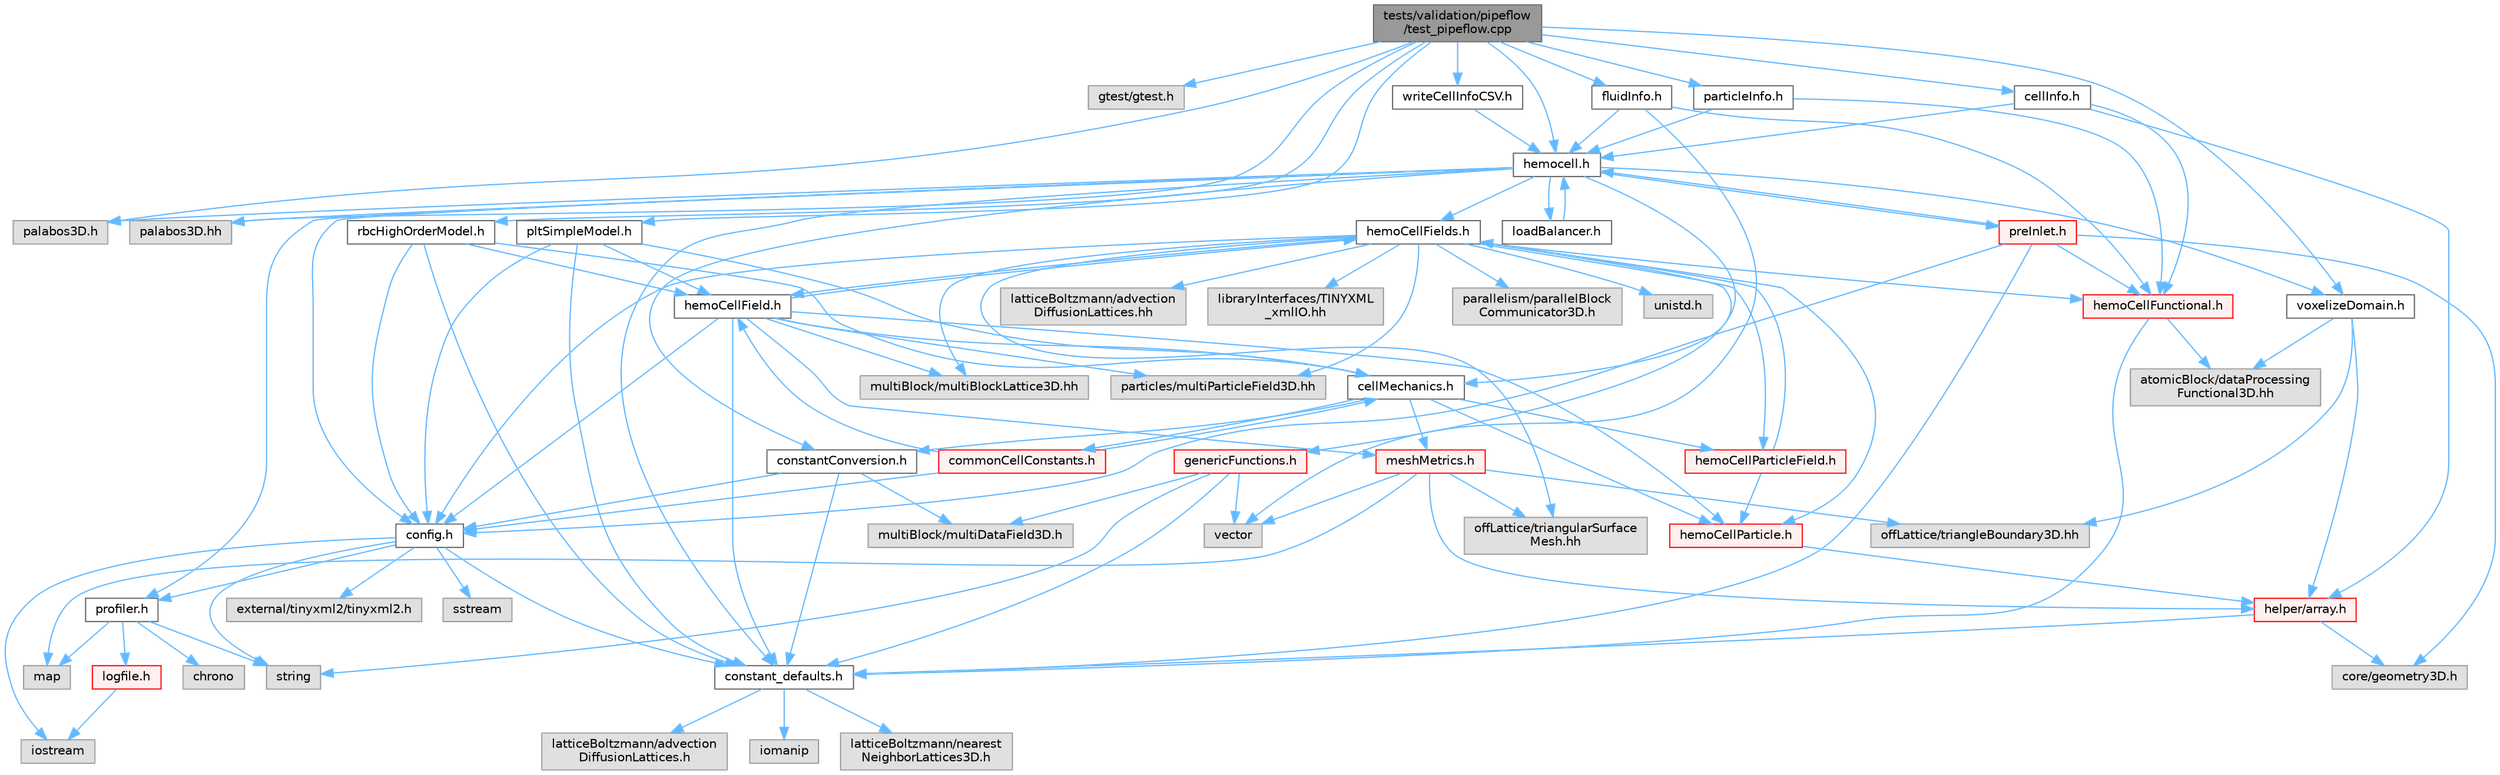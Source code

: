 digraph "tests/validation/pipeflow/test_pipeflow.cpp"
{
 // LATEX_PDF_SIZE
  bgcolor="transparent";
  edge [fontname=Helvetica,fontsize=10,labelfontname=Helvetica,labelfontsize=10];
  node [fontname=Helvetica,fontsize=10,shape=box,height=0.2,width=0.4];
  Node1 [id="Node000001",label="tests/validation/pipeflow\l/test_pipeflow.cpp",height=0.2,width=0.4,color="gray40", fillcolor="grey60", style="filled", fontcolor="black",tooltip=" "];
  Node1 -> Node2 [id="edge1_Node000001_Node000002",color="steelblue1",style="solid",tooltip=" "];
  Node2 [id="Node000002",label="gtest/gtest.h",height=0.2,width=0.4,color="grey60", fillcolor="#E0E0E0", style="filled",tooltip=" "];
  Node1 -> Node3 [id="edge2_Node000001_Node000003",color="steelblue1",style="solid",tooltip=" "];
  Node3 [id="Node000003",label="hemocell.h",height=0.2,width=0.4,color="grey40", fillcolor="white", style="filled",URL="$hemocell_8h.html",tooltip=" "];
  Node3 -> Node4 [id="edge3_Node000003_Node000004",color="steelblue1",style="solid",tooltip=" "];
  Node4 [id="Node000004",label="constant_defaults.h",height=0.2,width=0.4,color="grey40", fillcolor="white", style="filled",URL="$constant__defaults_8h.html",tooltip=" "];
  Node4 -> Node5 [id="edge4_Node000004_Node000005",color="steelblue1",style="solid",tooltip=" "];
  Node5 [id="Node000005",label="iomanip",height=0.2,width=0.4,color="grey60", fillcolor="#E0E0E0", style="filled",tooltip=" "];
  Node4 -> Node6 [id="edge5_Node000004_Node000006",color="steelblue1",style="solid",tooltip=" "];
  Node6 [id="Node000006",label="latticeBoltzmann/nearest\lNeighborLattices3D.h",height=0.2,width=0.4,color="grey60", fillcolor="#E0E0E0", style="filled",tooltip=" "];
  Node4 -> Node7 [id="edge6_Node000004_Node000007",color="steelblue1",style="solid",tooltip=" "];
  Node7 [id="Node000007",label="latticeBoltzmann/advection\lDiffusionLattices.h",height=0.2,width=0.4,color="grey60", fillcolor="#E0E0E0", style="filled",tooltip=" "];
  Node3 -> Node8 [id="edge7_Node000003_Node000008",color="steelblue1",style="solid",tooltip=" "];
  Node8 [id="Node000008",label="config.h",height=0.2,width=0.4,color="grey40", fillcolor="white", style="filled",URL="$config_8h.html",tooltip=" "];
  Node8 -> Node9 [id="edge8_Node000008_Node000009",color="steelblue1",style="solid",tooltip=" "];
  Node9 [id="Node000009",label="profiler.h",height=0.2,width=0.4,color="grey40", fillcolor="white", style="filled",URL="$profiler_8h.html",tooltip=" "];
  Node9 -> Node10 [id="edge9_Node000009_Node000010",color="steelblue1",style="solid",tooltip=" "];
  Node10 [id="Node000010",label="chrono",height=0.2,width=0.4,color="grey60", fillcolor="#E0E0E0", style="filled",tooltip=" "];
  Node9 -> Node11 [id="edge10_Node000009_Node000011",color="steelblue1",style="solid",tooltip=" "];
  Node11 [id="Node000011",label="string",height=0.2,width=0.4,color="grey60", fillcolor="#E0E0E0", style="filled",tooltip=" "];
  Node9 -> Node12 [id="edge11_Node000009_Node000012",color="steelblue1",style="solid",tooltip=" "];
  Node12 [id="Node000012",label="map",height=0.2,width=0.4,color="grey60", fillcolor="#E0E0E0", style="filled",tooltip=" "];
  Node9 -> Node13 [id="edge12_Node000009_Node000013",color="steelblue1",style="solid",tooltip=" "];
  Node13 [id="Node000013",label="logfile.h",height=0.2,width=0.4,color="red", fillcolor="#FFF0F0", style="filled",URL="$logfile_8h.html",tooltip=" "];
  Node13 -> Node15 [id="edge13_Node000013_Node000015",color="steelblue1",style="solid",tooltip=" "];
  Node15 [id="Node000015",label="iostream",height=0.2,width=0.4,color="grey60", fillcolor="#E0E0E0", style="filled",tooltip=" "];
  Node8 -> Node16 [id="edge14_Node000008_Node000016",color="steelblue1",style="solid",tooltip=" "];
  Node16 [id="Node000016",label="external/tinyxml2/tinyxml2.h",height=0.2,width=0.4,color="grey60", fillcolor="#E0E0E0", style="filled",tooltip=" "];
  Node8 -> Node4 [id="edge15_Node000008_Node000004",color="steelblue1",style="solid",tooltip=" "];
  Node8 -> Node11 [id="edge16_Node000008_Node000011",color="steelblue1",style="solid",tooltip=" "];
  Node8 -> Node15 [id="edge17_Node000008_Node000015",color="steelblue1",style="solid",tooltip=" "];
  Node8 -> Node17 [id="edge18_Node000008_Node000017",color="steelblue1",style="solid",tooltip=" "];
  Node17 [id="Node000017",label="sstream",height=0.2,width=0.4,color="grey60", fillcolor="#E0E0E0", style="filled",tooltip=" "];
  Node3 -> Node18 [id="edge19_Node000003_Node000018",color="steelblue1",style="solid",tooltip=" "];
  Node18 [id="Node000018",label="hemoCellFields.h",height=0.2,width=0.4,color="grey40", fillcolor="white", style="filled",URL="$hemoCellFields_8h.html",tooltip=" "];
  Node18 -> Node19 [id="edge20_Node000018_Node000019",color="steelblue1",style="solid",tooltip=" "];
  Node19 [id="Node000019",label="hemoCellParticleField.h",height=0.2,width=0.4,color="red", fillcolor="#FFF0F0", style="filled",URL="$hemoCellParticleField_8h.html",tooltip=" "];
  Node19 -> Node18 [id="edge21_Node000019_Node000018",color="steelblue1",style="solid",tooltip=" "];
  Node19 -> Node22 [id="edge22_Node000019_Node000022",color="steelblue1",style="solid",tooltip=" "];
  Node22 [id="Node000022",label="hemoCellParticle.h",height=0.2,width=0.4,color="red", fillcolor="#FFF0F0", style="filled",URL="$hemoCellParticle_8h.html",tooltip=" "];
  Node22 -> Node23 [id="edge23_Node000022_Node000023",color="steelblue1",style="solid",tooltip=" "];
  Node23 [id="Node000023",label="helper/array.h",height=0.2,width=0.4,color="red", fillcolor="#FFF0F0", style="filled",URL="$array_8h.html",tooltip=" "];
  Node23 -> Node4 [id="edge24_Node000023_Node000004",color="steelblue1",style="solid",tooltip=" "];
  Node23 -> Node27 [id="edge25_Node000023_Node000027",color="steelblue1",style="solid",tooltip=" "];
  Node27 [id="Node000027",label="core/geometry3D.h",height=0.2,width=0.4,color="grey60", fillcolor="#E0E0E0", style="filled",tooltip=" "];
  Node18 -> Node31 [id="edge26_Node000018_Node000031",color="steelblue1",style="solid",tooltip=" "];
  Node31 [id="Node000031",label="genericFunctions.h",height=0.2,width=0.4,color="red", fillcolor="#FFF0F0", style="filled",URL="$genericFunctions_8h.html",tooltip=" "];
  Node31 -> Node33 [id="edge27_Node000031_Node000033",color="steelblue1",style="solid",tooltip=" "];
  Node33 [id="Node000033",label="vector",height=0.2,width=0.4,color="grey60", fillcolor="#E0E0E0", style="filled",tooltip=" "];
  Node31 -> Node11 [id="edge28_Node000031_Node000011",color="steelblue1",style="solid",tooltip=" "];
  Node31 -> Node37 [id="edge29_Node000031_Node000037",color="steelblue1",style="solid",tooltip=" "];
  Node37 [id="Node000037",label="multiBlock/multiDataField3D.h",height=0.2,width=0.4,color="grey60", fillcolor="#E0E0E0", style="filled",tooltip=" "];
  Node31 -> Node4 [id="edge30_Node000031_Node000004",color="steelblue1",style="solid",tooltip=" "];
  Node18 -> Node38 [id="edge31_Node000018_Node000038",color="steelblue1",style="solid",tooltip=" "];
  Node38 [id="Node000038",label="hemoCellFunctional.h",height=0.2,width=0.4,color="red", fillcolor="#FFF0F0", style="filled",URL="$hemoCellFunctional_8h.html",tooltip=" "];
  Node38 -> Node4 [id="edge32_Node000038_Node000004",color="steelblue1",style="solid",tooltip=" "];
  Node38 -> Node40 [id="edge33_Node000038_Node000040",color="steelblue1",style="solid",tooltip=" "];
  Node40 [id="Node000040",label="atomicBlock/dataProcessing\lFunctional3D.hh",height=0.2,width=0.4,color="grey60", fillcolor="#E0E0E0", style="filled",tooltip=" "];
  Node18 -> Node43 [id="edge34_Node000018_Node000043",color="steelblue1",style="solid",tooltip=" "];
  Node43 [id="Node000043",label="hemoCellField.h",height=0.2,width=0.4,color="grey40", fillcolor="white", style="filled",URL="$hemoCellField_8h.html",tooltip=" "];
  Node43 -> Node8 [id="edge35_Node000043_Node000008",color="steelblue1",style="solid",tooltip=" "];
  Node43 -> Node4 [id="edge36_Node000043_Node000004",color="steelblue1",style="solid",tooltip=" "];
  Node43 -> Node44 [id="edge37_Node000043_Node000044",color="steelblue1",style="solid",tooltip=" "];
  Node44 [id="Node000044",label="cellMechanics.h",height=0.2,width=0.4,color="grey40", fillcolor="white", style="filled",URL="$cellMechanics_8h.html",tooltip=" "];
  Node44 -> Node19 [id="edge38_Node000044_Node000019",color="steelblue1",style="solid",tooltip=" "];
  Node44 -> Node22 [id="edge39_Node000044_Node000022",color="steelblue1",style="solid",tooltip=" "];
  Node44 -> Node45 [id="edge40_Node000044_Node000045",color="steelblue1",style="solid",tooltip=" "];
  Node45 [id="Node000045",label="commonCellConstants.h",height=0.2,width=0.4,color="red", fillcolor="#FFF0F0", style="filled",URL="$commonCellConstants_8h.html",tooltip=" "];
  Node45 -> Node44 [id="edge41_Node000045_Node000044",color="steelblue1",style="solid",tooltip=" "];
  Node45 -> Node8 [id="edge42_Node000045_Node000008",color="steelblue1",style="solid",tooltip=" "];
  Node45 -> Node43 [id="edge43_Node000045_Node000043",color="steelblue1",style="solid",tooltip=" "];
  Node44 -> Node47 [id="edge44_Node000044_Node000047",color="steelblue1",style="solid",tooltip=" "];
  Node47 [id="Node000047",label="meshMetrics.h",height=0.2,width=0.4,color="red", fillcolor="#FFF0F0", style="filled",URL="$meshMetrics_8h.html",tooltip=" "];
  Node47 -> Node12 [id="edge45_Node000047_Node000012",color="steelblue1",style="solid",tooltip=" "];
  Node47 -> Node33 [id="edge46_Node000047_Node000033",color="steelblue1",style="solid",tooltip=" "];
  Node47 -> Node48 [id="edge47_Node000047_Node000048",color="steelblue1",style="solid",tooltip=" "];
  Node48 [id="Node000048",label="offLattice/triangularSurface\lMesh.hh",height=0.2,width=0.4,color="grey60", fillcolor="#E0E0E0", style="filled",tooltip=" "];
  Node47 -> Node49 [id="edge48_Node000047_Node000049",color="steelblue1",style="solid",tooltip=" "];
  Node49 [id="Node000049",label="offLattice/triangleBoundary3D.hh",height=0.2,width=0.4,color="grey60", fillcolor="#E0E0E0", style="filled",tooltip=" "];
  Node47 -> Node23 [id="edge49_Node000047_Node000023",color="steelblue1",style="solid",tooltip=" "];
  Node44 -> Node51 [id="edge50_Node000044_Node000051",color="steelblue1",style="solid",tooltip=" "];
  Node51 [id="Node000051",label="constantConversion.h",height=0.2,width=0.4,color="grey40", fillcolor="white", style="filled",URL="$constantConversion_8h.html",tooltip=" "];
  Node51 -> Node8 [id="edge51_Node000051_Node000008",color="steelblue1",style="solid",tooltip=" "];
  Node51 -> Node4 [id="edge52_Node000051_Node000004",color="steelblue1",style="solid",tooltip=" "];
  Node51 -> Node37 [id="edge53_Node000051_Node000037",color="steelblue1",style="solid",tooltip=" "];
  Node43 -> Node47 [id="edge54_Node000043_Node000047",color="steelblue1",style="solid",tooltip=" "];
  Node43 -> Node18 [id="edge55_Node000043_Node000018",color="steelblue1",style="solid",tooltip=" "];
  Node43 -> Node22 [id="edge56_Node000043_Node000022",color="steelblue1",style="solid",tooltip=" "];
  Node43 -> Node52 [id="edge57_Node000043_Node000052",color="steelblue1",style="solid",tooltip=" "];
  Node52 [id="Node000052",label="multiBlock/multiBlockLattice3D.hh",height=0.2,width=0.4,color="grey60", fillcolor="#E0E0E0", style="filled",tooltip=" "];
  Node43 -> Node53 [id="edge58_Node000043_Node000053",color="steelblue1",style="solid",tooltip=" "];
  Node53 [id="Node000053",label="particles/multiParticleField3D.hh",height=0.2,width=0.4,color="grey60", fillcolor="#E0E0E0", style="filled",tooltip=" "];
  Node18 -> Node22 [id="edge59_Node000018_Node000022",color="steelblue1",style="solid",tooltip=" "];
  Node18 -> Node8 [id="edge60_Node000018_Node000008",color="steelblue1",style="solid",tooltip=" "];
  Node18 -> Node54 [id="edge61_Node000018_Node000054",color="steelblue1",style="solid",tooltip=" "];
  Node54 [id="Node000054",label="unistd.h",height=0.2,width=0.4,color="grey60", fillcolor="#E0E0E0", style="filled",tooltip=" "];
  Node18 -> Node55 [id="edge62_Node000018_Node000055",color="steelblue1",style="solid",tooltip=" "];
  Node55 [id="Node000055",label="latticeBoltzmann/advection\lDiffusionLattices.hh",height=0.2,width=0.4,color="grey60", fillcolor="#E0E0E0", style="filled",tooltip=" "];
  Node18 -> Node52 [id="edge63_Node000018_Node000052",color="steelblue1",style="solid",tooltip=" "];
  Node18 -> Node48 [id="edge64_Node000018_Node000048",color="steelblue1",style="solid",tooltip=" "];
  Node18 -> Node56 [id="edge65_Node000018_Node000056",color="steelblue1",style="solid",tooltip=" "];
  Node56 [id="Node000056",label="libraryInterfaces/TINYXML\l_xmlIO.hh",height=0.2,width=0.4,color="grey60", fillcolor="#E0E0E0", style="filled",tooltip=" "];
  Node18 -> Node53 [id="edge66_Node000018_Node000053",color="steelblue1",style="solid",tooltip=" "];
  Node18 -> Node57 [id="edge67_Node000018_Node000057",color="steelblue1",style="solid",tooltip=" "];
  Node57 [id="Node000057",label="parallelism/parallelBlock\lCommunicator3D.h",height=0.2,width=0.4,color="grey60", fillcolor="#E0E0E0", style="filled",tooltip=" "];
  Node3 -> Node58 [id="edge68_Node000003_Node000058",color="steelblue1",style="solid",tooltip=" "];
  Node58 [id="Node000058",label="loadBalancer.h",height=0.2,width=0.4,color="grey40", fillcolor="white", style="filled",URL="$loadBalancer_8h.html",tooltip=" "];
  Node58 -> Node3 [id="edge69_Node000058_Node000003",color="steelblue1",style="solid",tooltip=" "];
  Node3 -> Node9 [id="edge70_Node000003_Node000009",color="steelblue1",style="solid",tooltip=" "];
  Node3 -> Node44 [id="edge71_Node000003_Node000044",color="steelblue1",style="solid",tooltip=" "];
  Node3 -> Node51 [id="edge72_Node000003_Node000051",color="steelblue1",style="solid",tooltip=" "];
  Node3 -> Node59 [id="edge73_Node000003_Node000059",color="steelblue1",style="solid",tooltip=" "];
  Node59 [id="Node000059",label="preInlet.h",height=0.2,width=0.4,color="red", fillcolor="#FFF0F0", style="filled",URL="$preInlet_8h.html",tooltip=" "];
  Node59 -> Node4 [id="edge74_Node000059_Node000004",color="steelblue1",style="solid",tooltip=" "];
  Node59 -> Node38 [id="edge75_Node000059_Node000038",color="steelblue1",style="solid",tooltip=" "];
  Node59 -> Node27 [id="edge76_Node000059_Node000027",color="steelblue1",style="solid",tooltip=" "];
  Node59 -> Node8 [id="edge77_Node000059_Node000008",color="steelblue1",style="solid",tooltip=" "];
  Node59 -> Node3 [id="edge78_Node000059_Node000003",color="steelblue1",style="solid",tooltip=" "];
  Node3 -> Node60 [id="edge79_Node000003_Node000060",color="steelblue1",style="solid",tooltip=" "];
  Node60 [id="Node000060",label="voxelizeDomain.h",height=0.2,width=0.4,color="grey40", fillcolor="white", style="filled",URL="$voxelizeDomain_8h.html",tooltip=" "];
  Node60 -> Node40 [id="edge80_Node000060_Node000040",color="steelblue1",style="solid",tooltip=" "];
  Node60 -> Node49 [id="edge81_Node000060_Node000049",color="steelblue1",style="solid",tooltip=" "];
  Node60 -> Node23 [id="edge82_Node000060_Node000023",color="steelblue1",style="solid",tooltip=" "];
  Node3 -> Node61 [id="edge83_Node000003_Node000061",color="steelblue1",style="solid",tooltip=" "];
  Node61 [id="Node000061",label="palabos3D.h",height=0.2,width=0.4,color="grey60", fillcolor="#E0E0E0", style="filled",tooltip=" "];
  Node3 -> Node62 [id="edge84_Node000003_Node000062",color="steelblue1",style="solid",tooltip=" "];
  Node62 [id="Node000062",label="palabos3D.hh",height=0.2,width=0.4,color="grey60", fillcolor="#E0E0E0", style="filled",tooltip=" "];
  Node1 -> Node60 [id="edge85_Node000001_Node000060",color="steelblue1",style="solid",tooltip=" "];
  Node1 -> Node63 [id="edge86_Node000001_Node000063",color="steelblue1",style="solid",tooltip=" "];
  Node63 [id="Node000063",label="rbcHighOrderModel.h",height=0.2,width=0.4,color="grey40", fillcolor="white", style="filled",URL="$rbcHighOrderModel_8h.html",tooltip=" "];
  Node63 -> Node8 [id="edge87_Node000063_Node000008",color="steelblue1",style="solid",tooltip=" "];
  Node63 -> Node44 [id="edge88_Node000063_Node000044",color="steelblue1",style="solid",tooltip=" "];
  Node63 -> Node43 [id="edge89_Node000063_Node000043",color="steelblue1",style="solid",tooltip=" "];
  Node63 -> Node4 [id="edge90_Node000063_Node000004",color="steelblue1",style="solid",tooltip=" "];
  Node1 -> Node64 [id="edge91_Node000001_Node000064",color="steelblue1",style="solid",tooltip=" "];
  Node64 [id="Node000064",label="pltSimpleModel.h",height=0.2,width=0.4,color="grey40", fillcolor="white", style="filled",URL="$pltSimpleModel_8h.html",tooltip=" "];
  Node64 -> Node8 [id="edge92_Node000064_Node000008",color="steelblue1",style="solid",tooltip=" "];
  Node64 -> Node44 [id="edge93_Node000064_Node000044",color="steelblue1",style="solid",tooltip=" "];
  Node64 -> Node4 [id="edge94_Node000064_Node000004",color="steelblue1",style="solid",tooltip=" "];
  Node64 -> Node43 [id="edge95_Node000064_Node000043",color="steelblue1",style="solid",tooltip=" "];
  Node1 -> Node65 [id="edge96_Node000001_Node000065",color="steelblue1",style="solid",tooltip=" "];
  Node65 [id="Node000065",label="cellInfo.h",height=0.2,width=0.4,color="grey40", fillcolor="white", style="filled",URL="$cellInfo_8h.html",tooltip=" "];
  Node65 -> Node3 [id="edge97_Node000065_Node000003",color="steelblue1",style="solid",tooltip=" "];
  Node65 -> Node38 [id="edge98_Node000065_Node000038",color="steelblue1",style="solid",tooltip=" "];
  Node65 -> Node23 [id="edge99_Node000065_Node000023",color="steelblue1",style="solid",tooltip=" "];
  Node1 -> Node66 [id="edge100_Node000001_Node000066",color="steelblue1",style="solid",tooltip=" "];
  Node66 [id="Node000066",label="fluidInfo.h",height=0.2,width=0.4,color="grey40", fillcolor="white", style="filled",URL="$fluidInfo_8h.html",tooltip=" "];
  Node66 -> Node3 [id="edge101_Node000066_Node000003",color="steelblue1",style="solid",tooltip=" "];
  Node66 -> Node38 [id="edge102_Node000066_Node000038",color="steelblue1",style="solid",tooltip=" "];
  Node66 -> Node33 [id="edge103_Node000066_Node000033",color="steelblue1",style="solid",tooltip=" "];
  Node1 -> Node67 [id="edge104_Node000001_Node000067",color="steelblue1",style="solid",tooltip=" "];
  Node67 [id="Node000067",label="particleInfo.h",height=0.2,width=0.4,color="grey40", fillcolor="white", style="filled",URL="$particleInfo_8h.html",tooltip=" "];
  Node67 -> Node3 [id="edge105_Node000067_Node000003",color="steelblue1",style="solid",tooltip=" "];
  Node67 -> Node38 [id="edge106_Node000067_Node000038",color="steelblue1",style="solid",tooltip=" "];
  Node1 -> Node68 [id="edge107_Node000001_Node000068",color="steelblue1",style="solid",tooltip=" "];
  Node68 [id="Node000068",label="writeCellInfoCSV.h",height=0.2,width=0.4,color="grey40", fillcolor="white", style="filled",URL="$writeCellInfoCSV_8h.html",tooltip=" "];
  Node68 -> Node3 [id="edge108_Node000068_Node000003",color="steelblue1",style="solid",tooltip=" "];
  Node1 -> Node61 [id="edge109_Node000001_Node000061",color="steelblue1",style="solid",tooltip=" "];
  Node1 -> Node62 [id="edge110_Node000001_Node000062",color="steelblue1",style="solid",tooltip=" "];
}
